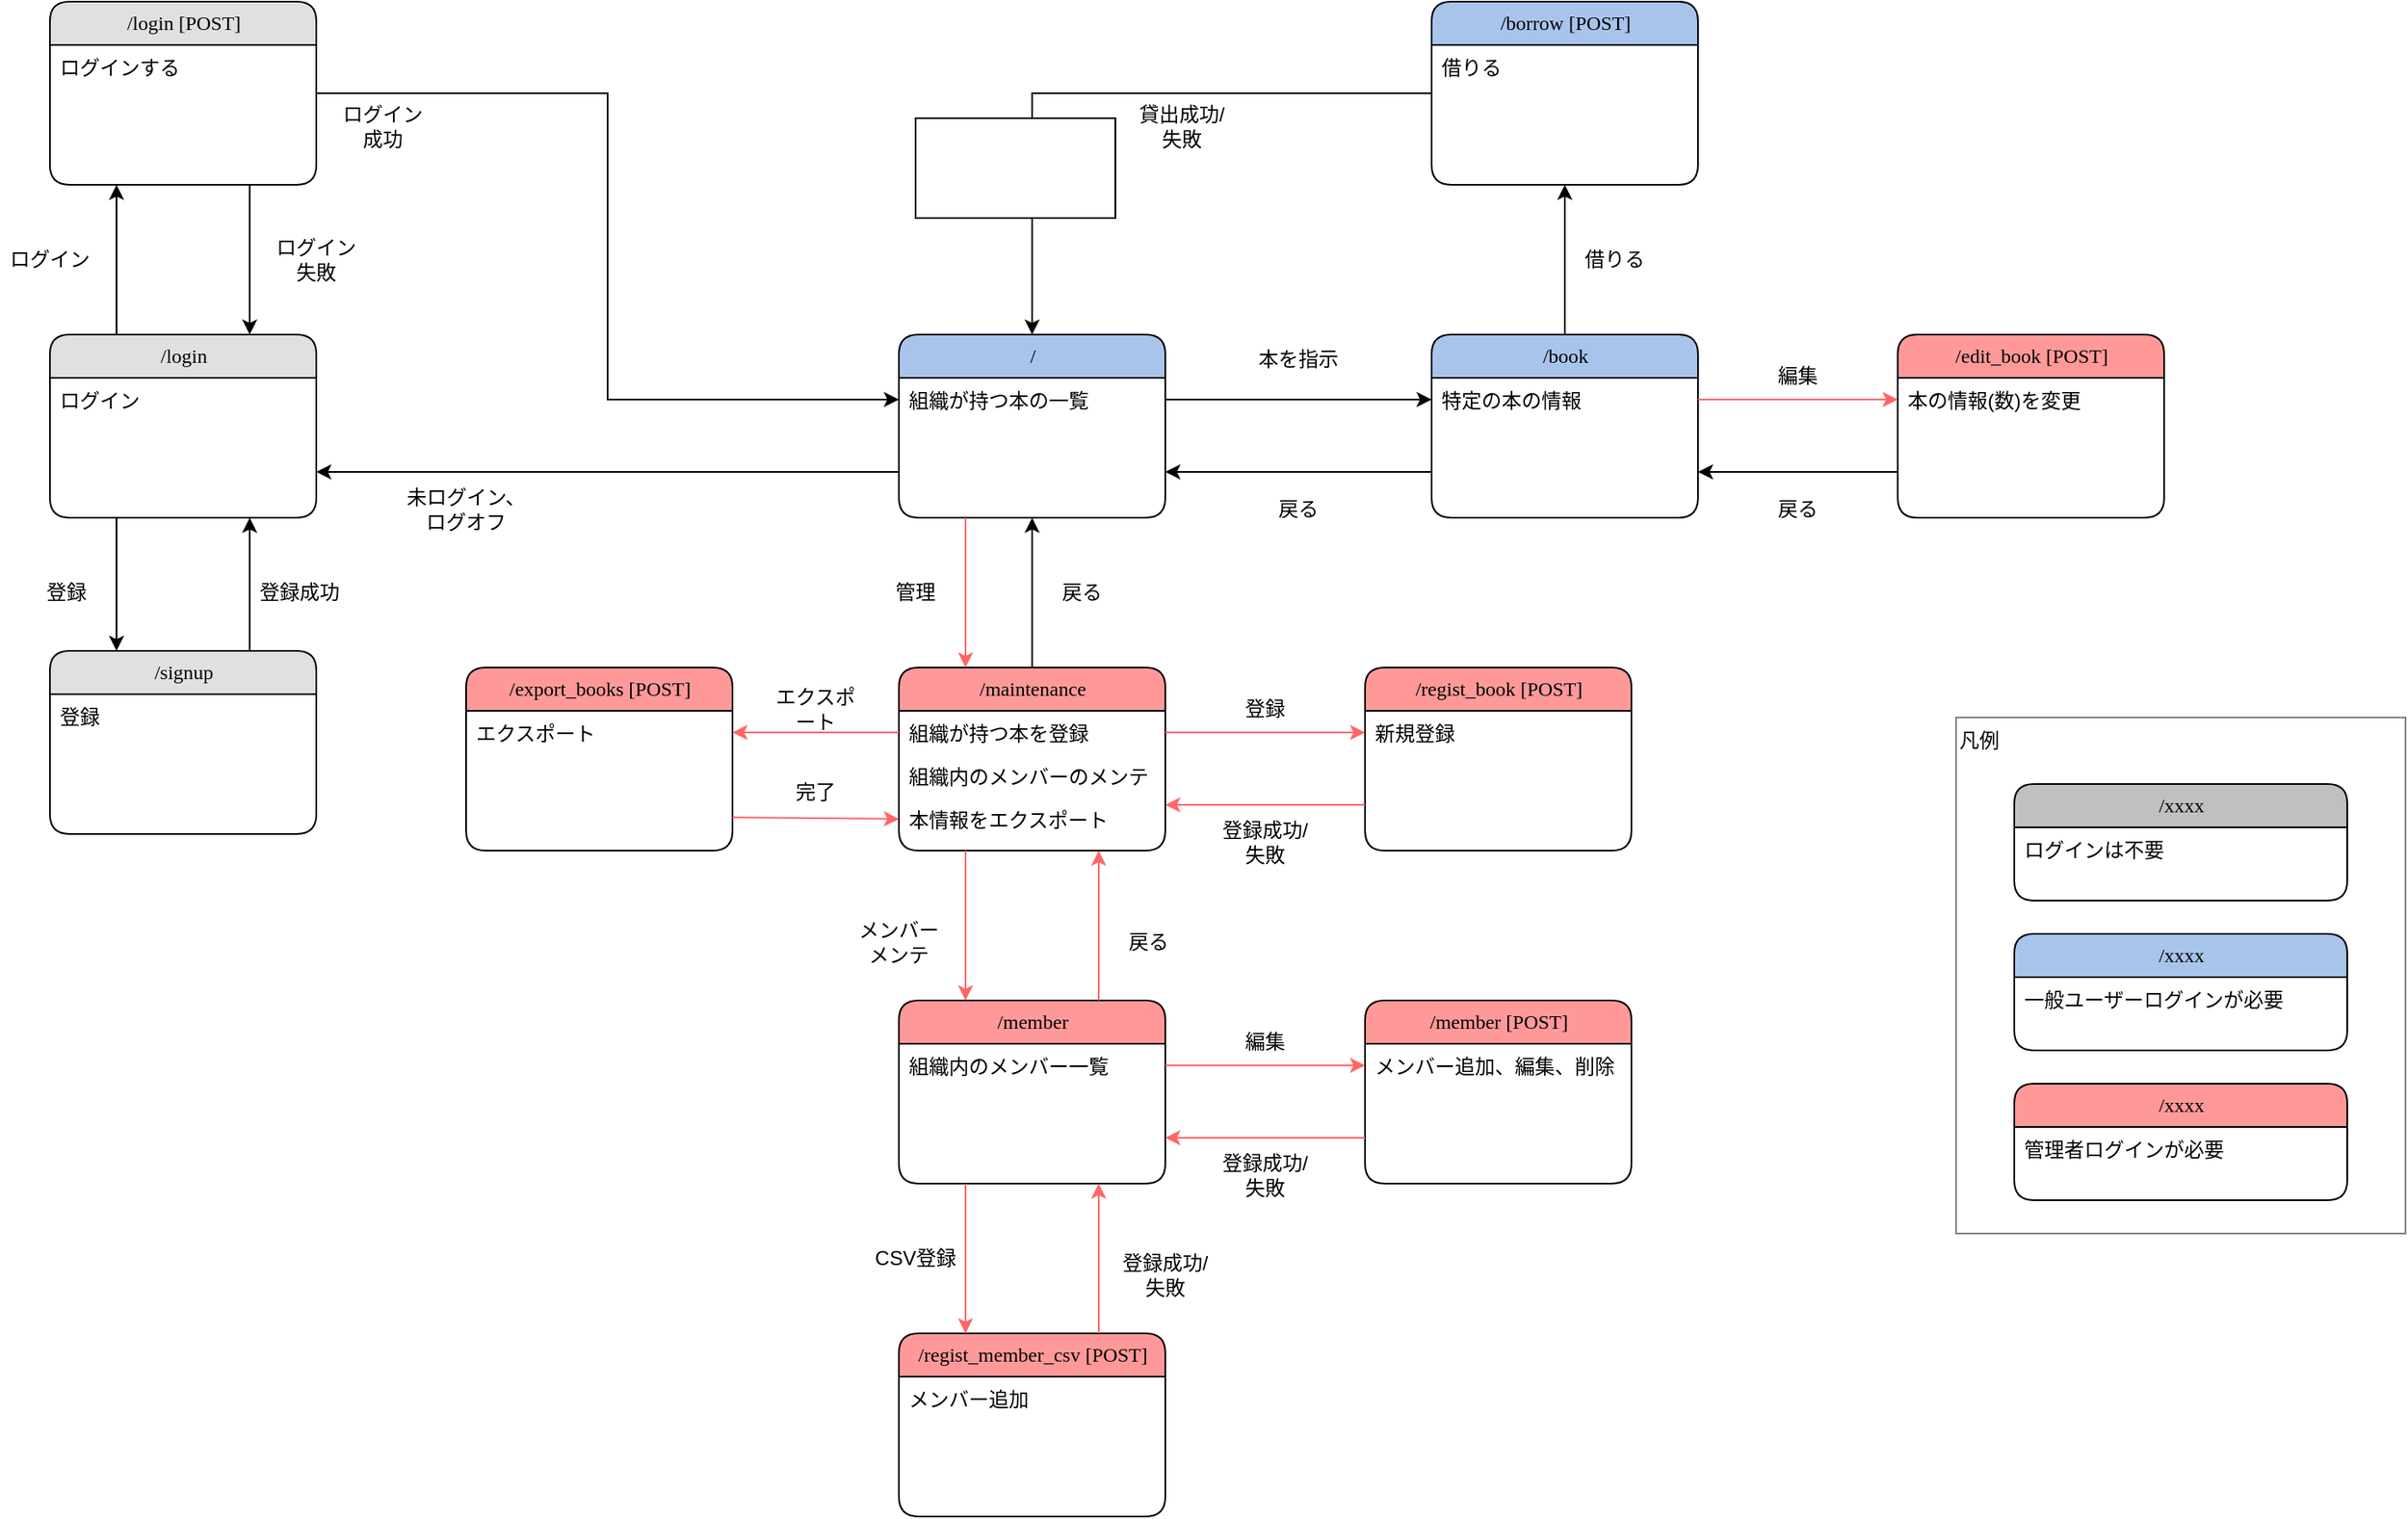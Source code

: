 <mxfile version="21.2.8" type="device">
  <diagram name="Page-1" id="5d7acffa-a066-3a61-03fe-96351882024d">
    <mxGraphModel dx="1375" dy="1006" grid="1" gridSize="10" guides="1" tooltips="1" connect="1" arrows="1" fold="1" page="1" pageScale="1" pageWidth="1100" pageHeight="850" background="#ffffff" math="0" shadow="0">
      <root>
        <mxCell id="0" />
        <mxCell id="1" parent="0" />
        <mxCell id="jffVFg11hbNDBonMawLQ-93" value="凡例" style="rounded=0;whiteSpace=wrap;html=1;align=left;verticalAlign=top;strokeColor=#808080;" vertex="1" parent="1">
          <mxGeometry x="1295" y="470" width="270" height="310" as="geometry" />
        </mxCell>
        <mxCell id="jffVFg11hbNDBonMawLQ-3" style="edgeStyle=orthogonalEdgeStyle;rounded=0;orthogonalLoop=1;jettySize=auto;html=1;entryX=0;entryY=0.5;entryDx=0;entryDy=0;exitX=1;exitY=0.5;exitDx=0;exitDy=0;" edge="1" parent="1" source="jffVFg11hbNDBonMawLQ-36" target="jffVFg11hbNDBonMawLQ-2">
          <mxGeometry relative="1" as="geometry" />
        </mxCell>
        <mxCell id="21ea969265ad0168-6" value="/login" style="swimlane;html=1;fontStyle=0;childLayout=stackLayout;horizontal=1;startSize=26;fillColor=#E0E0E0;horizontalStack=0;resizeParent=1;resizeLast=0;collapsible=1;marginBottom=0;swimlaneFillColor=#ffffff;align=center;rounded=1;shadow=0;comic=0;labelBackgroundColor=none;strokeWidth=1;fontFamily=Verdana;fontSize=12" parent="1" vertex="1">
          <mxGeometry x="150" y="240" width="160" height="110" as="geometry" />
        </mxCell>
        <mxCell id="21ea969265ad0168-7" value="ログイン" style="text;html=1;strokeColor=none;fillColor=none;spacingLeft=4;spacingRight=4;whiteSpace=wrap;overflow=hidden;rotatable=0;points=[[0,0.5],[1,0.5]];portConstraint=eastwest;" parent="21ea969265ad0168-6" vertex="1">
          <mxGeometry y="26" width="160" height="26" as="geometry" />
        </mxCell>
        <mxCell id="jffVFg11hbNDBonMawLQ-1" value="/" style="swimlane;html=1;fontStyle=0;childLayout=stackLayout;horizontal=1;startSize=26;fillColor=#A9C4EB;horizontalStack=0;resizeParent=1;resizeLast=0;collapsible=1;marginBottom=0;swimlaneFillColor=#ffffff;align=center;rounded=1;shadow=0;comic=0;labelBackgroundColor=none;strokeWidth=1;fontFamily=Verdana;fontSize=12" vertex="1" parent="1">
          <mxGeometry x="660" y="240" width="160" height="110" as="geometry" />
        </mxCell>
        <mxCell id="jffVFg11hbNDBonMawLQ-2" value="組織が持つ本の一覧" style="text;html=1;strokeColor=none;fillColor=none;spacingLeft=4;spacingRight=4;whiteSpace=wrap;overflow=hidden;rotatable=0;points=[[0,0.5],[1,0.5]];portConstraint=eastwest;" vertex="1" parent="jffVFg11hbNDBonMawLQ-1">
          <mxGeometry y="26" width="160" height="26" as="geometry" />
        </mxCell>
        <mxCell id="jffVFg11hbNDBonMawLQ-4" value="ログイン成功" style="text;html=1;strokeColor=none;fillColor=none;align=center;verticalAlign=middle;whiteSpace=wrap;rounded=0;" vertex="1" parent="1">
          <mxGeometry x="320" y="100" width="60" height="30" as="geometry" />
        </mxCell>
        <mxCell id="jffVFg11hbNDBonMawLQ-5" value="/signup" style="swimlane;html=1;fontStyle=0;childLayout=stackLayout;horizontal=1;startSize=26;fillColor=#E0E0E0;horizontalStack=0;resizeParent=1;resizeLast=0;collapsible=1;marginBottom=0;swimlaneFillColor=#ffffff;align=center;rounded=1;shadow=0;comic=0;labelBackgroundColor=none;strokeWidth=1;fontFamily=Verdana;fontSize=12" vertex="1" parent="1">
          <mxGeometry x="150" y="430" width="160" height="110" as="geometry" />
        </mxCell>
        <mxCell id="jffVFg11hbNDBonMawLQ-6" value="登録" style="text;html=1;strokeColor=none;fillColor=none;spacingLeft=4;spacingRight=4;whiteSpace=wrap;overflow=hidden;rotatable=0;points=[[0,0.5],[1,0.5]];portConstraint=eastwest;" vertex="1" parent="jffVFg11hbNDBonMawLQ-5">
          <mxGeometry y="26" width="160" height="26" as="geometry" />
        </mxCell>
        <mxCell id="jffVFg11hbNDBonMawLQ-8" value="ログイン失敗" style="text;html=1;strokeColor=none;fillColor=none;align=center;verticalAlign=middle;whiteSpace=wrap;rounded=0;" vertex="1" parent="1">
          <mxGeometry x="280" y="180" width="60" height="30" as="geometry" />
        </mxCell>
        <mxCell id="jffVFg11hbNDBonMawLQ-10" style="edgeStyle=orthogonalEdgeStyle;rounded=0;orthogonalLoop=1;jettySize=auto;html=1;exitX=0.25;exitY=1;exitDx=0;exitDy=0;entryX=0.25;entryY=0;entryDx=0;entryDy=0;" edge="1" parent="1" source="21ea969265ad0168-6" target="jffVFg11hbNDBonMawLQ-5">
          <mxGeometry relative="1" as="geometry">
            <mxPoint x="230" y="360" as="sourcePoint" />
            <mxPoint x="230" y="430" as="targetPoint" />
            <Array as="points" />
          </mxGeometry>
        </mxCell>
        <mxCell id="jffVFg11hbNDBonMawLQ-11" style="edgeStyle=orthogonalEdgeStyle;rounded=0;orthogonalLoop=1;jettySize=auto;html=1;entryX=0.75;entryY=1;entryDx=0;entryDy=0;exitX=0.75;exitY=0;exitDx=0;exitDy=0;" edge="1" parent="1" source="jffVFg11hbNDBonMawLQ-5" target="21ea969265ad0168-6">
          <mxGeometry relative="1" as="geometry">
            <mxPoint x="240" y="370" as="sourcePoint" />
            <mxPoint x="240" y="440" as="targetPoint" />
            <Array as="points" />
          </mxGeometry>
        </mxCell>
        <mxCell id="jffVFg11hbNDBonMawLQ-12" value="登録" style="text;html=1;strokeColor=none;fillColor=none;align=center;verticalAlign=middle;whiteSpace=wrap;rounded=0;" vertex="1" parent="1">
          <mxGeometry x="130" y="380" width="60" height="30" as="geometry" />
        </mxCell>
        <mxCell id="jffVFg11hbNDBonMawLQ-13" value="登録成功" style="text;html=1;strokeColor=none;fillColor=none;align=center;verticalAlign=middle;whiteSpace=wrap;rounded=0;" vertex="1" parent="1">
          <mxGeometry x="270" y="380" width="60" height="30" as="geometry" />
        </mxCell>
        <mxCell id="jffVFg11hbNDBonMawLQ-14" style="edgeStyle=orthogonalEdgeStyle;rounded=0;orthogonalLoop=1;jettySize=auto;html=1;entryX=1;entryY=0.75;entryDx=0;entryDy=0;exitX=0;exitY=0.75;exitDx=0;exitDy=0;" edge="1" parent="1" source="jffVFg11hbNDBonMawLQ-1" target="21ea969265ad0168-6">
          <mxGeometry relative="1" as="geometry">
            <mxPoint x="410" y="430" as="sourcePoint" />
            <mxPoint x="600" y="430" as="targetPoint" />
          </mxGeometry>
        </mxCell>
        <mxCell id="jffVFg11hbNDBonMawLQ-15" value="未ログイン、ログオフ" style="text;html=1;strokeColor=none;fillColor=none;align=center;verticalAlign=middle;whiteSpace=wrap;rounded=0;" vertex="1" parent="1">
          <mxGeometry x="360" y="330" width="80" height="30" as="geometry" />
        </mxCell>
        <mxCell id="jffVFg11hbNDBonMawLQ-16" value="/book" style="swimlane;html=1;fontStyle=0;childLayout=stackLayout;horizontal=1;startSize=26;fillColor=#A9C4EB;horizontalStack=0;resizeParent=1;resizeLast=0;collapsible=1;marginBottom=0;swimlaneFillColor=#ffffff;align=center;rounded=1;shadow=0;comic=0;labelBackgroundColor=none;strokeWidth=1;fontFamily=Verdana;fontSize=12" vertex="1" parent="1">
          <mxGeometry x="980" y="240" width="160" height="110" as="geometry" />
        </mxCell>
        <mxCell id="jffVFg11hbNDBonMawLQ-17" value="特定の本の情報" style="text;html=1;strokeColor=none;fillColor=none;spacingLeft=4;spacingRight=4;whiteSpace=wrap;overflow=hidden;rotatable=0;points=[[0,0.5],[1,0.5]];portConstraint=eastwest;" vertex="1" parent="jffVFg11hbNDBonMawLQ-16">
          <mxGeometry y="26" width="160" height="26" as="geometry" />
        </mxCell>
        <mxCell id="jffVFg11hbNDBonMawLQ-18" style="edgeStyle=orthogonalEdgeStyle;rounded=0;orthogonalLoop=1;jettySize=auto;html=1;entryX=0;entryY=0.5;entryDx=0;entryDy=0;exitX=1;exitY=0.5;exitDx=0;exitDy=0;" edge="1" parent="1" source="jffVFg11hbNDBonMawLQ-2" target="jffVFg11hbNDBonMawLQ-17">
          <mxGeometry relative="1" as="geometry">
            <mxPoint x="720" y="170" as="sourcePoint" />
            <mxPoint x="910" y="170" as="targetPoint" />
          </mxGeometry>
        </mxCell>
        <mxCell id="jffVFg11hbNDBonMawLQ-19" value="本を指示" style="text;html=1;strokeColor=none;fillColor=none;align=center;verticalAlign=middle;whiteSpace=wrap;rounded=0;" vertex="1" parent="1">
          <mxGeometry x="870" y="240" width="60" height="30" as="geometry" />
        </mxCell>
        <mxCell id="jffVFg11hbNDBonMawLQ-20" value="/maintenance" style="swimlane;html=1;fontStyle=0;childLayout=stackLayout;horizontal=1;startSize=26;fillColor=#FF9999;horizontalStack=0;resizeParent=1;resizeLast=0;collapsible=1;marginBottom=0;swimlaneFillColor=#ffffff;align=center;rounded=1;shadow=0;comic=0;labelBackgroundColor=none;strokeWidth=1;fontFamily=Verdana;fontSize=12" vertex="1" parent="1">
          <mxGeometry x="660" y="440" width="160" height="110" as="geometry" />
        </mxCell>
        <mxCell id="jffVFg11hbNDBonMawLQ-21" value="組織が持つ本を登録" style="text;html=1;strokeColor=none;fillColor=none;spacingLeft=4;spacingRight=4;whiteSpace=wrap;overflow=hidden;rotatable=0;points=[[0,0.5],[1,0.5]];portConstraint=eastwest;" vertex="1" parent="jffVFg11hbNDBonMawLQ-20">
          <mxGeometry y="26" width="160" height="26" as="geometry" />
        </mxCell>
        <mxCell id="jffVFg11hbNDBonMawLQ-51" value="組織内のメンバーのメンテ" style="text;html=1;strokeColor=none;fillColor=none;spacingLeft=4;spacingRight=4;whiteSpace=wrap;overflow=hidden;rotatable=0;points=[[0,0.5],[1,0.5]];portConstraint=eastwest;" vertex="1" parent="jffVFg11hbNDBonMawLQ-20">
          <mxGeometry y="52" width="160" height="26" as="geometry" />
        </mxCell>
        <mxCell id="jffVFg11hbNDBonMawLQ-79" value="本情報をエクスポート" style="text;html=1;strokeColor=none;fillColor=none;spacingLeft=4;spacingRight=4;whiteSpace=wrap;overflow=hidden;rotatable=0;points=[[0,0.5],[1,0.5]];portConstraint=eastwest;" vertex="1" parent="jffVFg11hbNDBonMawLQ-20">
          <mxGeometry y="78" width="160" height="26" as="geometry" />
        </mxCell>
        <mxCell id="jffVFg11hbNDBonMawLQ-23" style="edgeStyle=orthogonalEdgeStyle;rounded=0;orthogonalLoop=1;jettySize=auto;html=1;exitX=0.25;exitY=1;exitDx=0;exitDy=0;entryX=0.25;entryY=0;entryDx=0;entryDy=0;strokeColor=#FF6666;" edge="1" parent="1" source="jffVFg11hbNDBonMawLQ-1" target="jffVFg11hbNDBonMawLQ-20">
          <mxGeometry relative="1" as="geometry">
            <mxPoint x="850" y="420" as="sourcePoint" />
            <mxPoint x="1010" y="420" as="targetPoint" />
          </mxGeometry>
        </mxCell>
        <mxCell id="jffVFg11hbNDBonMawLQ-24" value="管理" style="text;html=1;strokeColor=none;fillColor=none;align=center;verticalAlign=middle;whiteSpace=wrap;rounded=0;" vertex="1" parent="1">
          <mxGeometry x="640" y="380" width="60" height="30" as="geometry" />
        </mxCell>
        <mxCell id="jffVFg11hbNDBonMawLQ-25" style="edgeStyle=orthogonalEdgeStyle;rounded=0;orthogonalLoop=1;jettySize=auto;html=1;exitX=0.5;exitY=0;exitDx=0;exitDy=0;entryX=0.5;entryY=1;entryDx=0;entryDy=0;" edge="1" parent="1" source="jffVFg11hbNDBonMawLQ-20" target="jffVFg11hbNDBonMawLQ-1">
          <mxGeometry relative="1" as="geometry">
            <mxPoint x="930" y="360" as="sourcePoint" />
            <mxPoint x="930" y="450" as="targetPoint" />
          </mxGeometry>
        </mxCell>
        <mxCell id="jffVFg11hbNDBonMawLQ-26" value="戻る" style="text;html=1;strokeColor=none;fillColor=none;align=center;verticalAlign=middle;whiteSpace=wrap;rounded=0;" vertex="1" parent="1">
          <mxGeometry x="740" y="380" width="60" height="30" as="geometry" />
        </mxCell>
        <mxCell id="jffVFg11hbNDBonMawLQ-27" style="edgeStyle=orthogonalEdgeStyle;rounded=0;orthogonalLoop=1;jettySize=auto;html=1;exitX=0;exitY=0.75;exitDx=0;exitDy=0;entryX=1;entryY=0.75;entryDx=0;entryDy=0;" edge="1" parent="1" source="jffVFg11hbNDBonMawLQ-16" target="jffVFg11hbNDBonMawLQ-1">
          <mxGeometry relative="1" as="geometry">
            <mxPoint x="790" y="450" as="sourcePoint" />
            <mxPoint x="790" y="360" as="targetPoint" />
          </mxGeometry>
        </mxCell>
        <mxCell id="jffVFg11hbNDBonMawLQ-28" value="戻る" style="text;html=1;strokeColor=none;fillColor=none;align=center;verticalAlign=middle;whiteSpace=wrap;rounded=0;" vertex="1" parent="1">
          <mxGeometry x="870" y="330" width="60" height="30" as="geometry" />
        </mxCell>
        <mxCell id="jffVFg11hbNDBonMawLQ-29" value="/borrow [POST]" style="swimlane;html=1;fontStyle=0;childLayout=stackLayout;horizontal=1;startSize=26;fillColor=#A9C4EB;horizontalStack=0;resizeParent=1;resizeLast=0;collapsible=1;marginBottom=0;swimlaneFillColor=#ffffff;align=center;rounded=1;shadow=0;comic=0;labelBackgroundColor=none;strokeWidth=1;fontFamily=Verdana;fontSize=12" vertex="1" parent="1">
          <mxGeometry x="980" y="40" width="160" height="110" as="geometry" />
        </mxCell>
        <mxCell id="jffVFg11hbNDBonMawLQ-30" value="借りる" style="text;html=1;strokeColor=none;fillColor=none;spacingLeft=4;spacingRight=4;whiteSpace=wrap;overflow=hidden;rotatable=0;points=[[0,0.5],[1,0.5]];portConstraint=eastwest;" vertex="1" parent="jffVFg11hbNDBonMawLQ-29">
          <mxGeometry y="26" width="160" height="26" as="geometry" />
        </mxCell>
        <mxCell id="jffVFg11hbNDBonMawLQ-31" style="edgeStyle=orthogonalEdgeStyle;rounded=0;orthogonalLoop=1;jettySize=auto;html=1;entryX=0.5;entryY=1;entryDx=0;entryDy=0;exitX=0.5;exitY=0;exitDx=0;exitDy=0;" edge="1" parent="1" source="jffVFg11hbNDBonMawLQ-16" target="jffVFg11hbNDBonMawLQ-29">
          <mxGeometry relative="1" as="geometry">
            <mxPoint x="780" y="150" as="sourcePoint" />
            <mxPoint x="940" y="150" as="targetPoint" />
          </mxGeometry>
        </mxCell>
        <mxCell id="jffVFg11hbNDBonMawLQ-33" style="edgeStyle=orthogonalEdgeStyle;rounded=0;orthogonalLoop=1;jettySize=auto;html=1;entryX=0.5;entryY=0;entryDx=0;entryDy=0;exitX=0;exitY=0.5;exitDx=0;exitDy=0;" edge="1" parent="1" source="jffVFg11hbNDBonMawLQ-29" target="jffVFg11hbNDBonMawLQ-1">
          <mxGeometry relative="1" as="geometry">
            <mxPoint x="740" y="90" as="sourcePoint" />
            <mxPoint x="900" y="90" as="targetPoint" />
          </mxGeometry>
        </mxCell>
        <mxCell id="jffVFg11hbNDBonMawLQ-34" value="貸出成功/失敗" style="text;html=1;strokeColor=none;fillColor=none;align=center;verticalAlign=middle;whiteSpace=wrap;rounded=0;" vertex="1" parent="1">
          <mxGeometry x="800" y="100" width="60" height="30" as="geometry" />
        </mxCell>
        <mxCell id="jffVFg11hbNDBonMawLQ-35" value="借りる" style="text;html=1;strokeColor=none;fillColor=none;align=center;verticalAlign=middle;whiteSpace=wrap;rounded=0;" vertex="1" parent="1">
          <mxGeometry x="1060" y="180" width="60" height="30" as="geometry" />
        </mxCell>
        <mxCell id="jffVFg11hbNDBonMawLQ-36" value="/login [POST]" style="swimlane;html=1;fontStyle=0;childLayout=stackLayout;horizontal=1;startSize=26;fillColor=#E0E0E0;horizontalStack=0;resizeParent=1;resizeLast=0;collapsible=1;marginBottom=0;swimlaneFillColor=#ffffff;align=center;rounded=1;shadow=0;comic=0;labelBackgroundColor=none;strokeWidth=1;fontFamily=Verdana;fontSize=12" vertex="1" parent="1">
          <mxGeometry x="150" y="40" width="160" height="110" as="geometry" />
        </mxCell>
        <mxCell id="jffVFg11hbNDBonMawLQ-37" value="ログインする" style="text;html=1;strokeColor=none;fillColor=none;spacingLeft=4;spacingRight=4;whiteSpace=wrap;overflow=hidden;rotatable=0;points=[[0,0.5],[1,0.5]];portConstraint=eastwest;" vertex="1" parent="jffVFg11hbNDBonMawLQ-36">
          <mxGeometry y="26" width="160" height="26" as="geometry" />
        </mxCell>
        <mxCell id="jffVFg11hbNDBonMawLQ-38" style="edgeStyle=orthogonalEdgeStyle;rounded=0;orthogonalLoop=1;jettySize=auto;html=1;exitX=0.25;exitY=0;exitDx=0;exitDy=0;entryX=0.25;entryY=1;entryDx=0;entryDy=0;" edge="1" parent="1" source="21ea969265ad0168-6" target="jffVFg11hbNDBonMawLQ-36">
          <mxGeometry relative="1" as="geometry">
            <mxPoint x="200" y="360" as="sourcePoint" />
            <mxPoint x="200" y="440" as="targetPoint" />
            <Array as="points" />
          </mxGeometry>
        </mxCell>
        <mxCell id="jffVFg11hbNDBonMawLQ-39" style="edgeStyle=orthogonalEdgeStyle;rounded=0;orthogonalLoop=1;jettySize=auto;html=1;exitX=0.75;exitY=1;exitDx=0;exitDy=0;entryX=0.75;entryY=0;entryDx=0;entryDy=0;" edge="1" parent="1" source="jffVFg11hbNDBonMawLQ-36" target="21ea969265ad0168-6">
          <mxGeometry relative="1" as="geometry">
            <mxPoint x="200" y="360" as="sourcePoint" />
            <mxPoint x="200" y="440" as="targetPoint" />
            <Array as="points" />
          </mxGeometry>
        </mxCell>
        <mxCell id="jffVFg11hbNDBonMawLQ-40" value="ログイン" style="text;html=1;strokeColor=none;fillColor=none;align=center;verticalAlign=middle;whiteSpace=wrap;rounded=0;" vertex="1" parent="1">
          <mxGeometry x="120" y="180" width="60" height="30" as="geometry" />
        </mxCell>
        <mxCell id="jffVFg11hbNDBonMawLQ-41" value="/regist_book [POST]" style="swimlane;html=1;fontStyle=0;childLayout=stackLayout;horizontal=1;startSize=26;fillColor=#FF9999;horizontalStack=0;resizeParent=1;resizeLast=0;collapsible=1;marginBottom=0;swimlaneFillColor=#ffffff;align=center;rounded=1;shadow=0;comic=0;labelBackgroundColor=none;strokeWidth=1;fontFamily=Verdana;fontSize=12" vertex="1" parent="1">
          <mxGeometry x="940" y="440" width="160" height="110" as="geometry" />
        </mxCell>
        <mxCell id="jffVFg11hbNDBonMawLQ-42" value="新規登録" style="text;html=1;strokeColor=none;fillColor=none;spacingLeft=4;spacingRight=4;whiteSpace=wrap;overflow=hidden;rotatable=0;points=[[0,0.5],[1,0.5]];portConstraint=eastwest;" vertex="1" parent="jffVFg11hbNDBonMawLQ-41">
          <mxGeometry y="26" width="160" height="26" as="geometry" />
        </mxCell>
        <mxCell id="jffVFg11hbNDBonMawLQ-49" value="/member [POST]" style="swimlane;html=1;fontStyle=0;childLayout=stackLayout;horizontal=1;startSize=26;fillColor=#FF9999;horizontalStack=0;resizeParent=1;resizeLast=0;collapsible=1;marginBottom=0;swimlaneFillColor=#ffffff;align=center;rounded=1;shadow=0;comic=0;labelBackgroundColor=none;strokeWidth=1;fontFamily=Verdana;fontSize=12" vertex="1" parent="1">
          <mxGeometry x="940" y="640" width="160" height="110" as="geometry" />
        </mxCell>
        <mxCell id="jffVFg11hbNDBonMawLQ-50" value="メンバー追加、編集、削除" style="text;html=1;strokeColor=none;fillColor=none;spacingLeft=4;spacingRight=4;whiteSpace=wrap;overflow=hidden;rotatable=0;points=[[0,0.5],[1,0.5]];portConstraint=eastwest;" vertex="1" parent="jffVFg11hbNDBonMawLQ-49">
          <mxGeometry y="26" width="160" height="26" as="geometry" />
        </mxCell>
        <mxCell id="jffVFg11hbNDBonMawLQ-52" value="/edit_book [POST]" style="swimlane;html=1;fontStyle=0;childLayout=stackLayout;horizontal=1;startSize=26;fillColor=#FF9999;horizontalStack=0;resizeParent=1;resizeLast=0;collapsible=1;marginBottom=0;swimlaneFillColor=#ffffff;align=center;rounded=1;shadow=0;comic=0;labelBackgroundColor=none;strokeWidth=1;fontFamily=Verdana;fontSize=12" vertex="1" parent="1">
          <mxGeometry x="1260" y="240" width="160" height="110" as="geometry" />
        </mxCell>
        <mxCell id="jffVFg11hbNDBonMawLQ-53" value="本の情報(数)を変更" style="text;html=1;strokeColor=none;fillColor=none;spacingLeft=4;spacingRight=4;whiteSpace=wrap;overflow=hidden;rotatable=0;points=[[0,0.5],[1,0.5]];portConstraint=eastwest;" vertex="1" parent="jffVFg11hbNDBonMawLQ-52">
          <mxGeometry y="26" width="160" height="26" as="geometry" />
        </mxCell>
        <mxCell id="jffVFg11hbNDBonMawLQ-54" style="edgeStyle=orthogonalEdgeStyle;rounded=0;orthogonalLoop=1;jettySize=auto;html=1;exitX=1;exitY=0.5;exitDx=0;exitDy=0;entryX=0;entryY=0.5;entryDx=0;entryDy=0;strokeColor=#FF6666;" edge="1" parent="1" source="jffVFg11hbNDBonMawLQ-17" target="jffVFg11hbNDBonMawLQ-53">
          <mxGeometry relative="1" as="geometry">
            <mxPoint x="710" y="360" as="sourcePoint" />
            <mxPoint x="710" y="450" as="targetPoint" />
          </mxGeometry>
        </mxCell>
        <mxCell id="jffVFg11hbNDBonMawLQ-55" style="edgeStyle=orthogonalEdgeStyle;rounded=0;orthogonalLoop=1;jettySize=auto;html=1;entryX=1;entryY=0.75;entryDx=0;entryDy=0;exitX=0;exitY=0.75;exitDx=0;exitDy=0;" edge="1" parent="1" source="jffVFg11hbNDBonMawLQ-52" target="jffVFg11hbNDBonMawLQ-16">
          <mxGeometry relative="1" as="geometry">
            <mxPoint x="1270" y="410" as="sourcePoint" />
            <mxPoint x="1170" y="360" as="targetPoint" />
          </mxGeometry>
        </mxCell>
        <mxCell id="jffVFg11hbNDBonMawLQ-56" value="戻る" style="text;html=1;strokeColor=none;fillColor=none;align=center;verticalAlign=middle;whiteSpace=wrap;rounded=0;" vertex="1" parent="1">
          <mxGeometry x="1170" y="330" width="60" height="30" as="geometry" />
        </mxCell>
        <mxCell id="jffVFg11hbNDBonMawLQ-57" value="編集" style="text;html=1;strokeColor=none;fillColor=none;align=center;verticalAlign=middle;whiteSpace=wrap;rounded=0;" vertex="1" parent="1">
          <mxGeometry x="1170" y="250" width="60" height="30" as="geometry" />
        </mxCell>
        <mxCell id="jffVFg11hbNDBonMawLQ-58" value="/member" style="swimlane;html=1;fontStyle=0;childLayout=stackLayout;horizontal=1;startSize=26;fillColor=#FF9999;horizontalStack=0;resizeParent=1;resizeLast=0;collapsible=1;marginBottom=0;swimlaneFillColor=#ffffff;align=center;rounded=1;shadow=0;comic=0;labelBackgroundColor=none;strokeWidth=1;fontFamily=Verdana;fontSize=12" vertex="1" parent="1">
          <mxGeometry x="660" y="640" width="160" height="110" as="geometry" />
        </mxCell>
        <mxCell id="jffVFg11hbNDBonMawLQ-59" value="組織内のメンバー一覧" style="text;html=1;strokeColor=none;fillColor=none;spacingLeft=4;spacingRight=4;whiteSpace=wrap;overflow=hidden;rotatable=0;points=[[0,0.5],[1,0.5]];portConstraint=eastwest;" vertex="1" parent="jffVFg11hbNDBonMawLQ-58">
          <mxGeometry y="26" width="160" height="26" as="geometry" />
        </mxCell>
        <mxCell id="jffVFg11hbNDBonMawLQ-61" style="edgeStyle=orthogonalEdgeStyle;rounded=0;orthogonalLoop=1;jettySize=auto;html=1;exitX=0.25;exitY=1;exitDx=0;exitDy=0;entryX=0.25;entryY=0;entryDx=0;entryDy=0;strokeColor=#FF6666;" edge="1" parent="1" source="jffVFg11hbNDBonMawLQ-20" target="jffVFg11hbNDBonMawLQ-58">
          <mxGeometry relative="1" as="geometry">
            <mxPoint x="810" y="590" as="sourcePoint" />
            <mxPoint x="810" y="680" as="targetPoint" />
          </mxGeometry>
        </mxCell>
        <mxCell id="jffVFg11hbNDBonMawLQ-62" style="edgeStyle=orthogonalEdgeStyle;rounded=0;orthogonalLoop=1;jettySize=auto;html=1;exitX=1;exitY=0.5;exitDx=0;exitDy=0;entryX=0;entryY=0.5;entryDx=0;entryDy=0;strokeColor=#FF6666;" edge="1" parent="1" source="jffVFg11hbNDBonMawLQ-59" target="jffVFg11hbNDBonMawLQ-50">
          <mxGeometry relative="1" as="geometry">
            <mxPoint x="870" y="630" as="sourcePoint" />
            <mxPoint x="870" y="720" as="targetPoint" />
          </mxGeometry>
        </mxCell>
        <mxCell id="jffVFg11hbNDBonMawLQ-63" style="edgeStyle=orthogonalEdgeStyle;rounded=0;orthogonalLoop=1;jettySize=auto;html=1;exitX=0;exitY=0.75;exitDx=0;exitDy=0;entryX=1;entryY=0.75;entryDx=0;entryDy=0;strokeColor=#FF6666;" edge="1" parent="1" source="jffVFg11hbNDBonMawLQ-49" target="jffVFg11hbNDBonMawLQ-58">
          <mxGeometry relative="1" as="geometry">
            <mxPoint x="870" y="620" as="sourcePoint" />
            <mxPoint x="870" y="710" as="targetPoint" />
          </mxGeometry>
        </mxCell>
        <mxCell id="jffVFg11hbNDBonMawLQ-64" style="edgeStyle=orthogonalEdgeStyle;rounded=0;orthogonalLoop=1;jettySize=auto;html=1;strokeColor=#FF6666;exitX=1;exitY=0.5;exitDx=0;exitDy=0;entryX=0;entryY=0.5;entryDx=0;entryDy=0;" edge="1" parent="1" source="jffVFg11hbNDBonMawLQ-21" target="jffVFg11hbNDBonMawLQ-42">
          <mxGeometry relative="1" as="geometry">
            <mxPoint x="860" y="580" as="sourcePoint" />
            <mxPoint x="890" y="450" as="targetPoint" />
          </mxGeometry>
        </mxCell>
        <mxCell id="jffVFg11hbNDBonMawLQ-65" style="edgeStyle=orthogonalEdgeStyle;rounded=0;orthogonalLoop=1;jettySize=auto;html=1;strokeColor=#FF6666;entryX=1;entryY=0.75;entryDx=0;entryDy=0;exitX=0;exitY=0.75;exitDx=0;exitDy=0;" edge="1" parent="1" source="jffVFg11hbNDBonMawLQ-41" target="jffVFg11hbNDBonMawLQ-20">
          <mxGeometry relative="1" as="geometry">
            <mxPoint x="880" y="550" as="sourcePoint" />
            <mxPoint x="850" y="510" as="targetPoint" />
          </mxGeometry>
        </mxCell>
        <mxCell id="jffVFg11hbNDBonMawLQ-66" style="edgeStyle=orthogonalEdgeStyle;rounded=0;orthogonalLoop=1;jettySize=auto;html=1;exitX=0.75;exitY=0;exitDx=0;exitDy=0;entryX=0.75;entryY=1;entryDx=0;entryDy=0;strokeColor=#FF6666;" edge="1" parent="1" source="jffVFg11hbNDBonMawLQ-58" target="jffVFg11hbNDBonMawLQ-20">
          <mxGeometry relative="1" as="geometry">
            <mxPoint x="870" y="570" as="sourcePoint" />
            <mxPoint x="870" y="660" as="targetPoint" />
          </mxGeometry>
        </mxCell>
        <mxCell id="jffVFg11hbNDBonMawLQ-67" value="戻る" style="text;html=1;strokeColor=none;fillColor=none;align=center;verticalAlign=middle;whiteSpace=wrap;rounded=0;" vertex="1" parent="1">
          <mxGeometry x="780" y="590" width="60" height="30" as="geometry" />
        </mxCell>
        <mxCell id="jffVFg11hbNDBonMawLQ-68" value="メンバーメンテ" style="text;html=1;strokeColor=none;fillColor=none;align=center;verticalAlign=middle;whiteSpace=wrap;rounded=0;" vertex="1" parent="1">
          <mxGeometry x="630" y="590" width="60" height="30" as="geometry" />
        </mxCell>
        <mxCell id="jffVFg11hbNDBonMawLQ-69" value="登録" style="text;html=1;strokeColor=none;fillColor=none;align=center;verticalAlign=middle;whiteSpace=wrap;rounded=0;" vertex="1" parent="1">
          <mxGeometry x="850" y="450" width="60" height="30" as="geometry" />
        </mxCell>
        <mxCell id="jffVFg11hbNDBonMawLQ-70" value="登録成功/失敗" style="text;html=1;strokeColor=none;fillColor=none;align=center;verticalAlign=middle;whiteSpace=wrap;rounded=0;" vertex="1" parent="1">
          <mxGeometry x="850" y="530" width="60" height="30" as="geometry" />
        </mxCell>
        <mxCell id="jffVFg11hbNDBonMawLQ-71" value="編集" style="text;html=1;strokeColor=none;fillColor=none;align=center;verticalAlign=middle;whiteSpace=wrap;rounded=0;" vertex="1" parent="1">
          <mxGeometry x="850" y="650" width="60" height="30" as="geometry" />
        </mxCell>
        <mxCell id="jffVFg11hbNDBonMawLQ-72" value="登録成功/失敗" style="text;html=1;strokeColor=none;fillColor=none;align=center;verticalAlign=middle;whiteSpace=wrap;rounded=0;" vertex="1" parent="1">
          <mxGeometry x="850" y="730" width="60" height="30" as="geometry" />
        </mxCell>
        <mxCell id="jffVFg11hbNDBonMawLQ-73" value="/regist_member_csv [POST]" style="swimlane;html=1;fontStyle=0;childLayout=stackLayout;horizontal=1;startSize=26;fillColor=#FF9999;horizontalStack=0;resizeParent=1;resizeLast=0;collapsible=1;marginBottom=0;swimlaneFillColor=#ffffff;align=center;rounded=1;shadow=0;comic=0;labelBackgroundColor=none;strokeWidth=1;fontFamily=Verdana;fontSize=12" vertex="1" parent="1">
          <mxGeometry x="660" y="840" width="160" height="110" as="geometry" />
        </mxCell>
        <mxCell id="jffVFg11hbNDBonMawLQ-74" value="メンバー追加" style="text;html=1;strokeColor=none;fillColor=none;spacingLeft=4;spacingRight=4;whiteSpace=wrap;overflow=hidden;rotatable=0;points=[[0,0.5],[1,0.5]];portConstraint=eastwest;" vertex="1" parent="jffVFg11hbNDBonMawLQ-73">
          <mxGeometry y="26" width="160" height="26" as="geometry" />
        </mxCell>
        <mxCell id="jffVFg11hbNDBonMawLQ-75" style="edgeStyle=orthogonalEdgeStyle;rounded=0;orthogonalLoop=1;jettySize=auto;html=1;exitX=0.75;exitY=0;exitDx=0;exitDy=0;entryX=0.75;entryY=1;entryDx=0;entryDy=0;strokeColor=#FF6666;" edge="1" parent="1" source="jffVFg11hbNDBonMawLQ-73" target="jffVFg11hbNDBonMawLQ-58">
          <mxGeometry relative="1" as="geometry">
            <mxPoint x="890" y="840" as="sourcePoint" />
            <mxPoint x="1010" y="840" as="targetPoint" />
          </mxGeometry>
        </mxCell>
        <mxCell id="jffVFg11hbNDBonMawLQ-76" style="edgeStyle=orthogonalEdgeStyle;rounded=0;orthogonalLoop=1;jettySize=auto;html=1;exitX=0.25;exitY=1;exitDx=0;exitDy=0;entryX=0.25;entryY=0;entryDx=0;entryDy=0;strokeColor=#FF6666;" edge="1" parent="1" source="jffVFg11hbNDBonMawLQ-58" target="jffVFg11hbNDBonMawLQ-73">
          <mxGeometry relative="1" as="geometry">
            <mxPoint x="900" y="850" as="sourcePoint" />
            <mxPoint x="1020" y="850" as="targetPoint" />
          </mxGeometry>
        </mxCell>
        <mxCell id="jffVFg11hbNDBonMawLQ-77" value="CSV登録" style="text;html=1;strokeColor=none;fillColor=none;align=center;verticalAlign=middle;whiteSpace=wrap;rounded=0;" vertex="1" parent="1">
          <mxGeometry x="640" y="780" width="60" height="30" as="geometry" />
        </mxCell>
        <mxCell id="jffVFg11hbNDBonMawLQ-78" value="登録成功/失敗" style="text;html=1;strokeColor=none;fillColor=none;align=center;verticalAlign=middle;whiteSpace=wrap;rounded=0;" vertex="1" parent="1">
          <mxGeometry x="790" y="790" width="60" height="30" as="geometry" />
        </mxCell>
        <mxCell id="jffVFg11hbNDBonMawLQ-80" value="/export_books [POST]" style="swimlane;html=1;fontStyle=0;childLayout=stackLayout;horizontal=1;startSize=26;fillColor=#FF9999;horizontalStack=0;resizeParent=1;resizeLast=0;collapsible=1;marginBottom=0;swimlaneFillColor=#ffffff;align=center;rounded=1;shadow=0;comic=0;labelBackgroundColor=none;strokeWidth=1;fontFamily=Verdana;fontSize=12" vertex="1" parent="1">
          <mxGeometry x="400" y="440" width="160" height="110" as="geometry" />
        </mxCell>
        <mxCell id="jffVFg11hbNDBonMawLQ-81" value="エクスポート" style="text;html=1;strokeColor=none;fillColor=none;spacingLeft=4;spacingRight=4;whiteSpace=wrap;overflow=hidden;rotatable=0;points=[[0,0.5],[1,0.5]];portConstraint=eastwest;" vertex="1" parent="jffVFg11hbNDBonMawLQ-80">
          <mxGeometry y="26" width="160" height="26" as="geometry" />
        </mxCell>
        <mxCell id="jffVFg11hbNDBonMawLQ-82" style="edgeStyle=orthogonalEdgeStyle;rounded=0;orthogonalLoop=1;jettySize=auto;html=1;strokeColor=#FF6666;exitX=0;exitY=0.5;exitDx=0;exitDy=0;entryX=1;entryY=0.5;entryDx=0;entryDy=0;" edge="1" parent="1" source="jffVFg11hbNDBonMawLQ-21" target="jffVFg11hbNDBonMawLQ-81">
          <mxGeometry relative="1" as="geometry">
            <mxPoint x="750" y="489" as="sourcePoint" />
            <mxPoint x="870" y="489" as="targetPoint" />
          </mxGeometry>
        </mxCell>
        <mxCell id="jffVFg11hbNDBonMawLQ-83" value="エクスポート" style="text;html=1;strokeColor=none;fillColor=none;align=center;verticalAlign=middle;whiteSpace=wrap;rounded=0;" vertex="1" parent="1">
          <mxGeometry x="580" y="450" width="60" height="30" as="geometry" />
        </mxCell>
        <mxCell id="jffVFg11hbNDBonMawLQ-84" style="edgeStyle=orthogonalEdgeStyle;rounded=0;orthogonalLoop=1;jettySize=auto;html=1;strokeColor=#FF6666;entryX=0;entryY=0.5;entryDx=0;entryDy=0;" edge="1" parent="1" target="jffVFg11hbNDBonMawLQ-79">
          <mxGeometry relative="1" as="geometry">
            <mxPoint x="560" y="530" as="sourcePoint" />
            <mxPoint x="640" y="550" as="targetPoint" />
          </mxGeometry>
        </mxCell>
        <mxCell id="jffVFg11hbNDBonMawLQ-85" value="完了" style="text;html=1;strokeColor=none;fillColor=none;align=center;verticalAlign=middle;whiteSpace=wrap;rounded=0;" vertex="1" parent="1">
          <mxGeometry x="580" y="500" width="60" height="30" as="geometry" />
        </mxCell>
        <mxCell id="jffVFg11hbNDBonMawLQ-86" value="/xxxx" style="swimlane;html=1;fontStyle=0;childLayout=stackLayout;horizontal=1;startSize=26;fillColor=#A9C4EB;horizontalStack=0;resizeParent=1;resizeLast=0;collapsible=1;marginBottom=0;swimlaneFillColor=#ffffff;align=center;rounded=1;shadow=0;comic=0;labelBackgroundColor=none;strokeWidth=1;fontFamily=Verdana;fontSize=12" vertex="1" parent="1">
          <mxGeometry x="1330" y="600" width="200" height="70" as="geometry" />
        </mxCell>
        <mxCell id="jffVFg11hbNDBonMawLQ-87" value="一般ユーザーログインが必要" style="text;html=1;strokeColor=none;fillColor=none;spacingLeft=4;spacingRight=4;whiteSpace=wrap;overflow=hidden;rotatable=0;points=[[0,0.5],[1,0.5]];portConstraint=eastwest;" vertex="1" parent="jffVFg11hbNDBonMawLQ-86">
          <mxGeometry y="26" width="200" height="26" as="geometry" />
        </mxCell>
        <mxCell id="jffVFg11hbNDBonMawLQ-88" value="/xxxx" style="swimlane;html=1;fontStyle=0;childLayout=stackLayout;horizontal=1;startSize=26;fillColor=#FF9999;horizontalStack=0;resizeParent=1;resizeLast=0;collapsible=1;marginBottom=0;swimlaneFillColor=#ffffff;align=center;rounded=1;shadow=0;comic=0;labelBackgroundColor=none;strokeWidth=1;fontFamily=Verdana;fontSize=12" vertex="1" parent="1">
          <mxGeometry x="1330" y="690" width="200" height="70" as="geometry" />
        </mxCell>
        <mxCell id="jffVFg11hbNDBonMawLQ-89" value="管理者ログインが必要" style="text;html=1;strokeColor=none;fillColor=none;spacingLeft=4;spacingRight=4;whiteSpace=wrap;overflow=hidden;rotatable=0;points=[[0,0.5],[1,0.5]];portConstraint=eastwest;" vertex="1" parent="jffVFg11hbNDBonMawLQ-88">
          <mxGeometry y="26" width="200" height="26" as="geometry" />
        </mxCell>
        <mxCell id="jffVFg11hbNDBonMawLQ-90" value="/xxxx" style="swimlane;html=1;fontStyle=0;childLayout=stackLayout;horizontal=1;startSize=26;fillColor=#C0C0C0;horizontalStack=0;resizeParent=1;resizeLast=0;collapsible=1;marginBottom=0;swimlaneFillColor=#ffffff;align=center;rounded=1;shadow=0;comic=0;labelBackgroundColor=none;strokeWidth=1;fontFamily=Verdana;fontSize=12" vertex="1" parent="1">
          <mxGeometry x="1330" y="510" width="200" height="70" as="geometry" />
        </mxCell>
        <mxCell id="jffVFg11hbNDBonMawLQ-91" value="ログインは不要" style="text;html=1;strokeColor=none;fillColor=none;spacingLeft=4;spacingRight=4;whiteSpace=wrap;overflow=hidden;rotatable=0;points=[[0,0.5],[1,0.5]];portConstraint=eastwest;" vertex="1" parent="jffVFg11hbNDBonMawLQ-90">
          <mxGeometry y="26" width="200" height="26" as="geometry" />
        </mxCell>
        <mxCell id="jffVFg11hbNDBonMawLQ-92" value="" style="rounded=0;whiteSpace=wrap;html=1;" vertex="1" parent="1">
          <mxGeometry x="670" y="110" width="120" height="60" as="geometry" />
        </mxCell>
      </root>
    </mxGraphModel>
  </diagram>
</mxfile>
